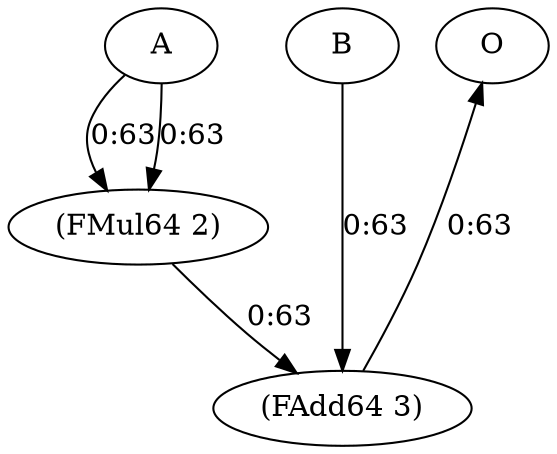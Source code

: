 Digraph G { 
newrank=true;
 N0 [ label = "A", color= "black"]; 
N0 -> N2[ color=black label = "0:63"];
N0 -> N2[ color=black label = "0:63"];

N1 [ label = "B", color= "black"]; 
N1 -> N3[ color=black label = "0:63"];

N2 [ label = "(FMul64 2)", color= "black"]; 
N2 -> N3[ color=black label = "0:63"];

N3 [ label = "(FAdd64 3)", color= "black"]; 
N3 -> N4[ color=black label = "0:63"];

N4 [ label = "O", color= "black"]; 

	{ rank = same; N0 N1 	{ rank = same; N4 }}
}
